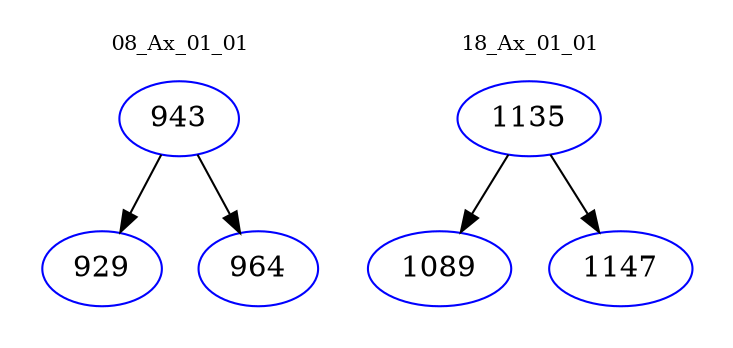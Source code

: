 digraph{
subgraph cluster_0 {
color = white
label = "08_Ax_01_01";
fontsize=10;
T0_943 [label="943", color="blue"]
T0_943 -> T0_929 [color="black"]
T0_929 [label="929", color="blue"]
T0_943 -> T0_964 [color="black"]
T0_964 [label="964", color="blue"]
}
subgraph cluster_1 {
color = white
label = "18_Ax_01_01";
fontsize=10;
T1_1135 [label="1135", color="blue"]
T1_1135 -> T1_1089 [color="black"]
T1_1089 [label="1089", color="blue"]
T1_1135 -> T1_1147 [color="black"]
T1_1147 [label="1147", color="blue"]
}
}
